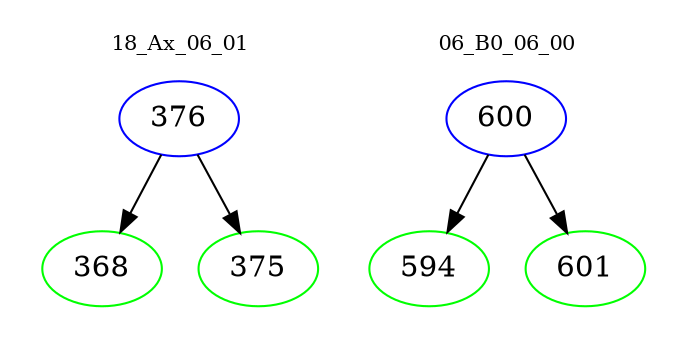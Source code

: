 digraph{
subgraph cluster_0 {
color = white
label = "18_Ax_06_01";
fontsize=10;
T0_376 [label="376", color="blue"]
T0_376 -> T0_368 [color="black"]
T0_368 [label="368", color="green"]
T0_376 -> T0_375 [color="black"]
T0_375 [label="375", color="green"]
}
subgraph cluster_1 {
color = white
label = "06_B0_06_00";
fontsize=10;
T1_600 [label="600", color="blue"]
T1_600 -> T1_594 [color="black"]
T1_594 [label="594", color="green"]
T1_600 -> T1_601 [color="black"]
T1_601 [label="601", color="green"]
}
}
